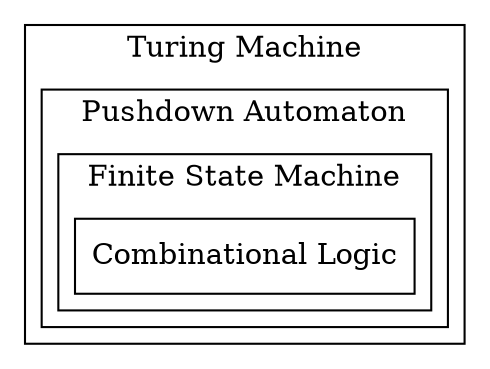 digraph Project {
  // Introduction
  graph [rankdir = LR, splines=ortho];
  node[shape=record];

  // Blocks
  subgraph "cluster TuringMachine" { label = "Turing Machine";
    subgraph "cluster PushdownAutomaton" { label = "Pushdown Automaton";
      subgraph "cluster FiniteStateMachine" { label = "Finite State Machine";
        CombinationalLogic[shape=box, label="Combinational Logic"];
      }
    }
  }
}

